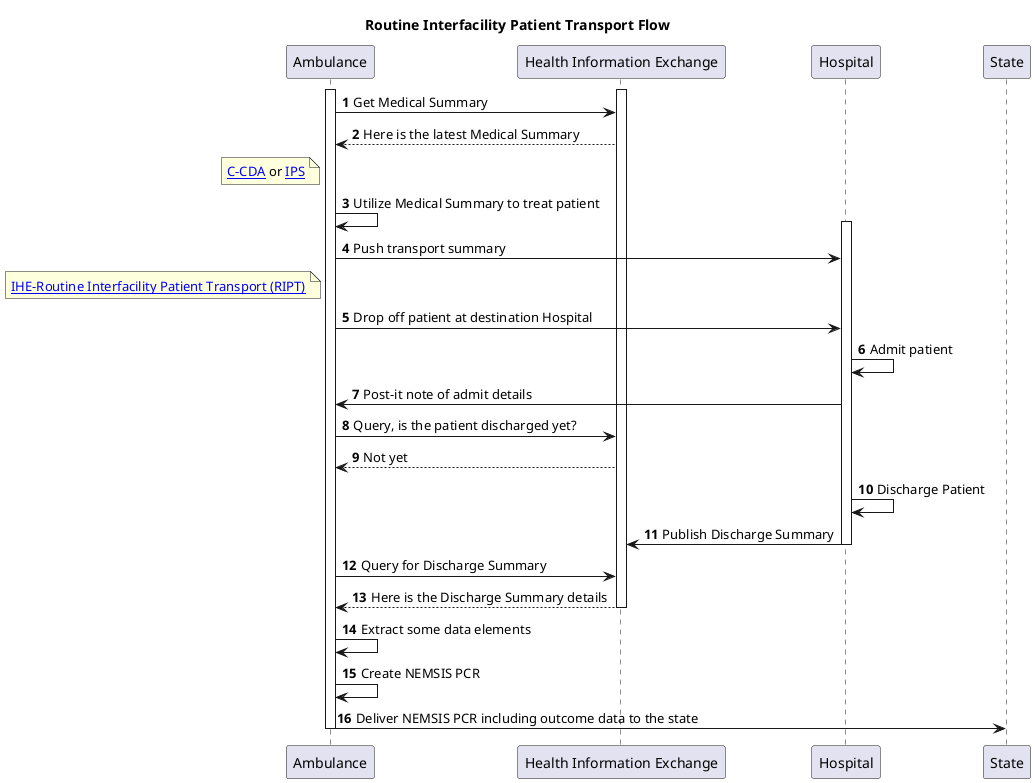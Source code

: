 @startuml
title Routine Interfacility Patient Transport Flow
participant "Ambulance" as Ambulance
participant "Health Information Exchange" as HIE [[https://profiles.ihe.net/ITI/HIE-Whitepaper/index.html HIE-Whitepaper]]
autonumber
activate Ambulance
activate HIE
Ambulance -> HIE: Get Medical Summary
Ambulance <-- HIE: Here is the latest Medical Summary
Note left of Ambulance: [[https://www.hl7.org/ccdasearch/ C-CDA]] or [[https://hl7.org/fhir/uv/ips/ IPS]]

Ambulance -> Ambulance: Utilize Medical Summary to treat patient

activate Hospital
Ambulance -> Hospital: Push transport summary 
Note left of Ambulance: [[https://www.ihe.net/uploadedFiles/Documents/PCC/IHE_PCC_Suppl_RIPT.pdf IHE-Routine Interfacility Patient Transport (RIPT)]]

Ambulance -> Hospital: Drop off patient at destination Hospital

Hospital-> Hospital: Admit patient

Hospital -> Ambulance: Post-it note of admit details

Ambulance -> HIE: Query, is the patient discharged yet? 
Ambulance <-- HIE: Not yet

Hospital -> Hospital: Discharge Patient
Hospital -> HIE: Publish Discharge Summary
deactivate Hospital

Ambulance -> HIE: Query for Discharge Summary
Ambulance <-- HIE: Here is the Discharge Summary details
deactivate HIE

Ambulance -> Ambulance: Extract some data elements
Ambulance -> Ambulance: Create NEMSIS PCR
Ambulance -> State: Deliver NEMSIS PCR including outcome data to the state

deactivate Ambulance

@enduml
